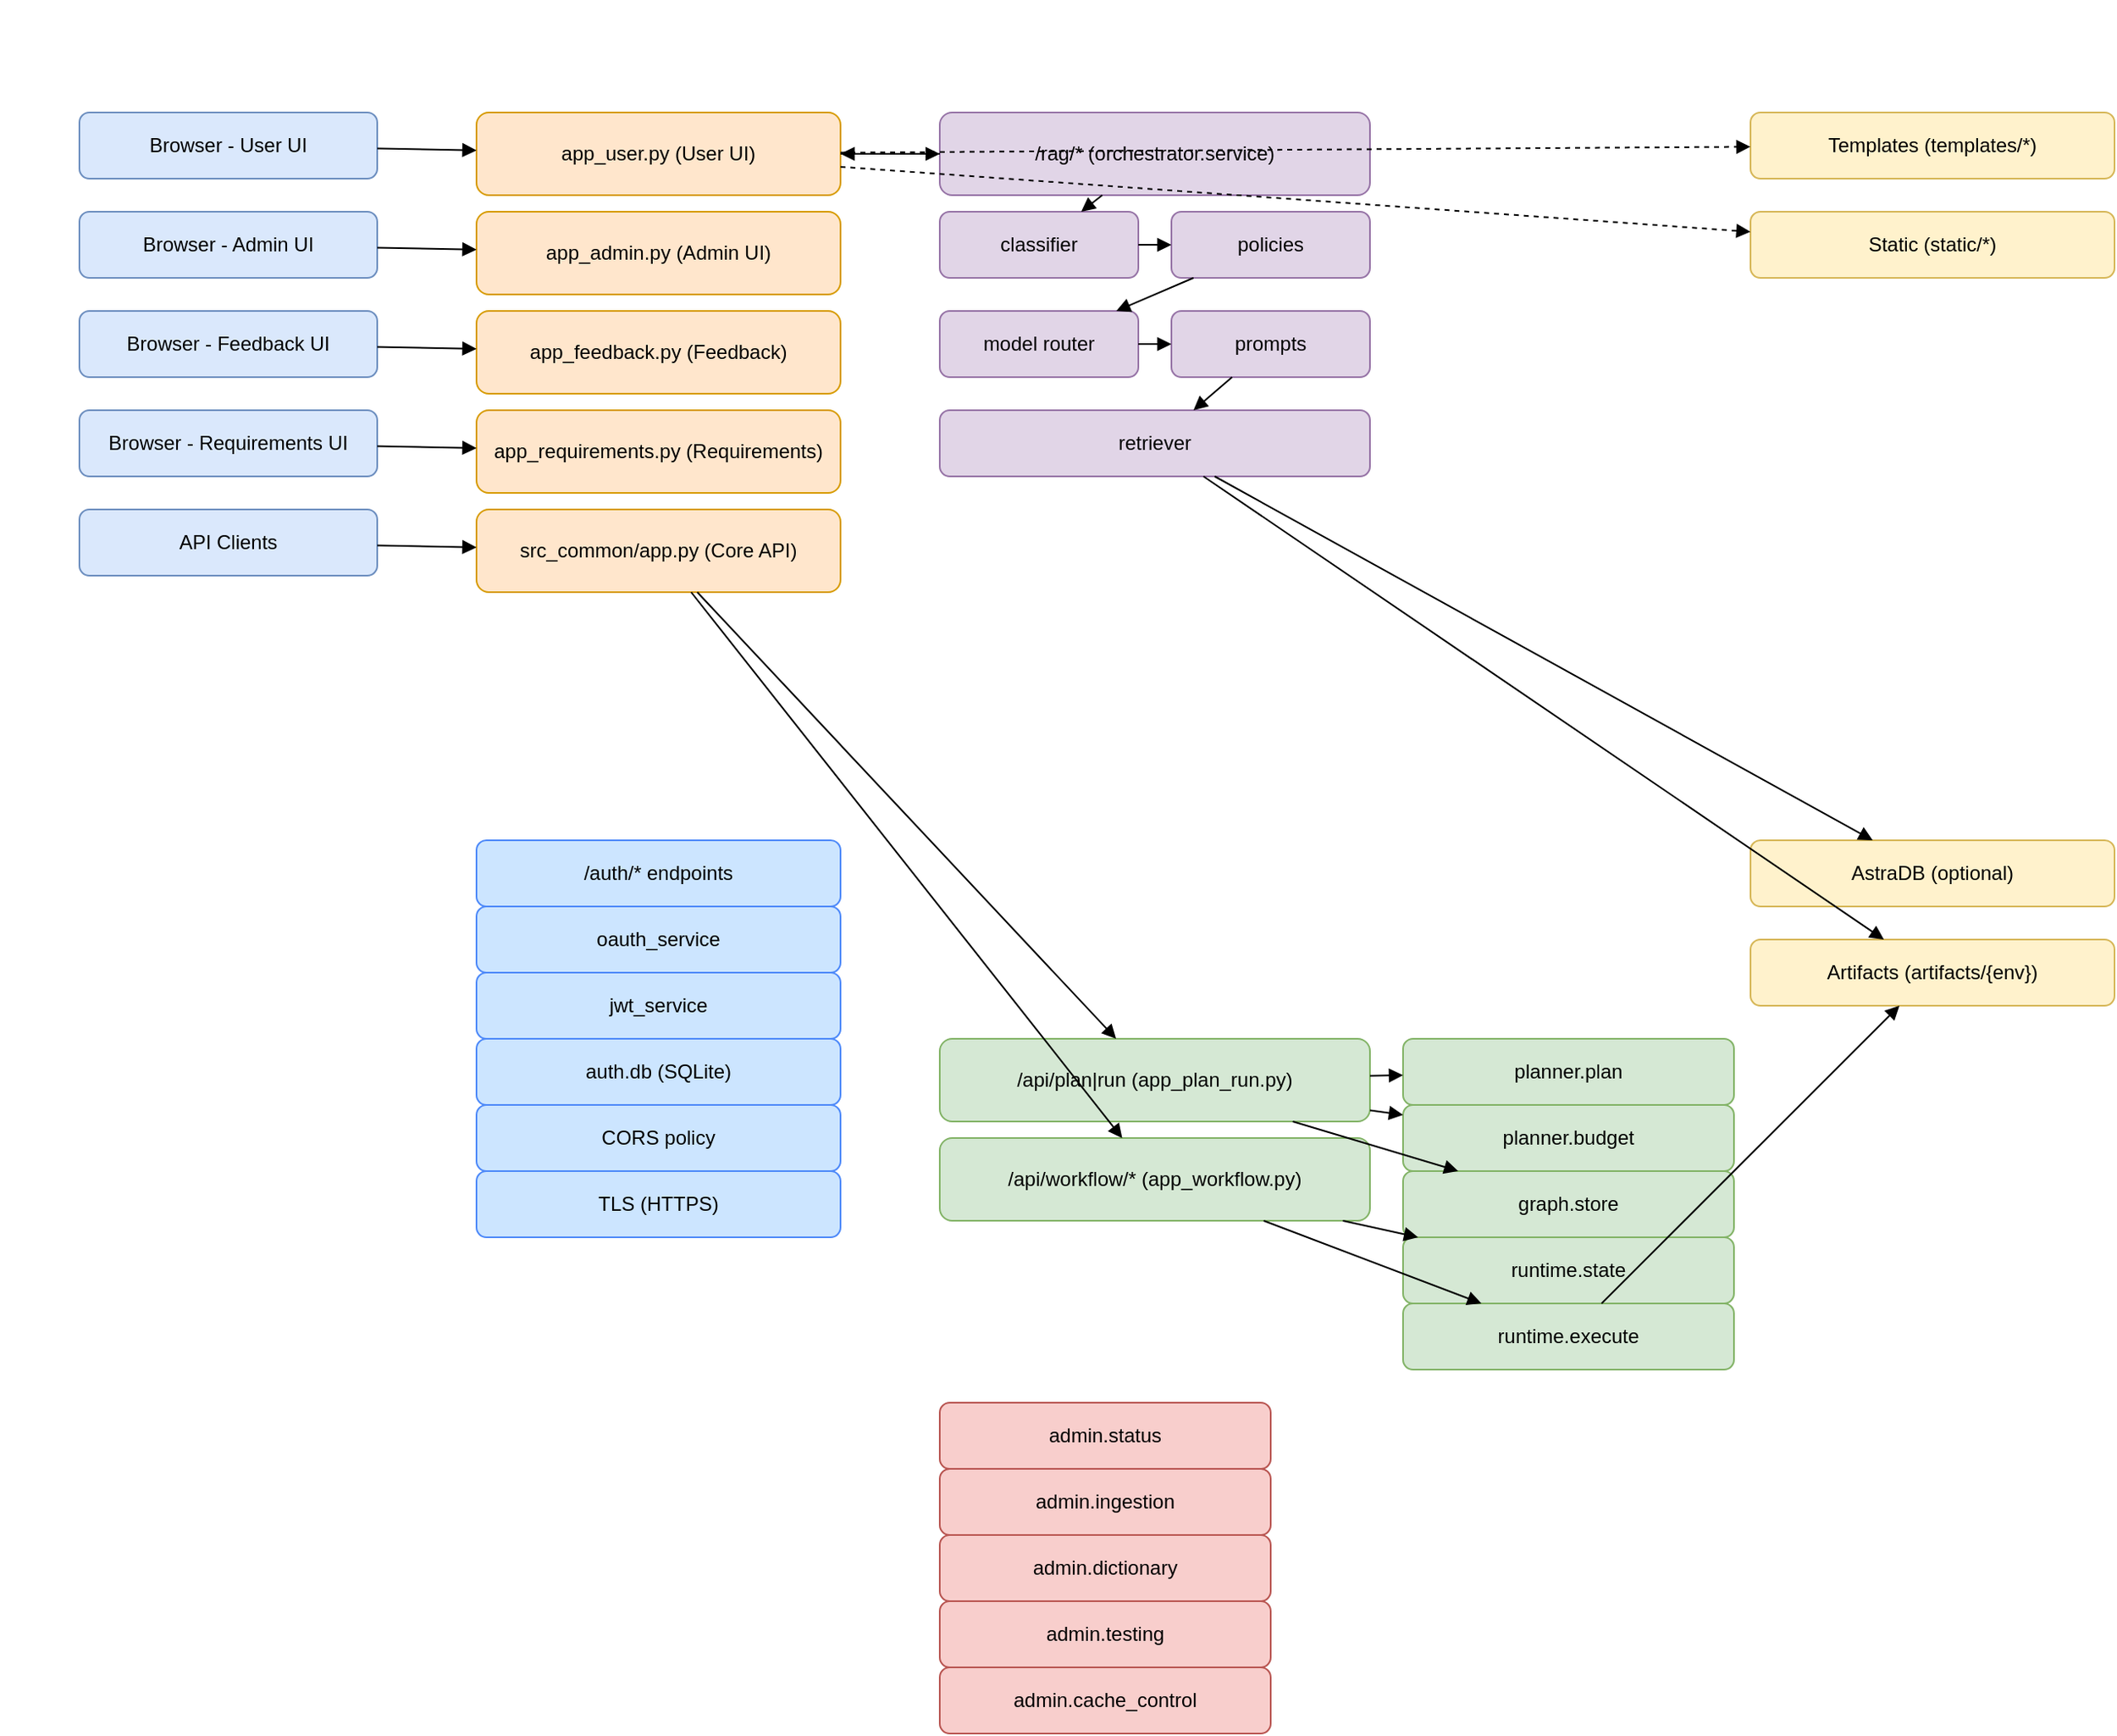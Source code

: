 <mxfile version="22.0.3">
  <diagram id="flow1" name="Architecture Flow">
    <mxGraphModel dx="1600" dy="1200" grid="1" gridSize="10" guides="1" tooltips="1" connect="1" arrows="1" fold="1" page="1" pageScale="1" pageWidth="1920" pageHeight="1200" math="0" shadow="0">
      <root>
        <mxCell id="0"/>
        <mxCell id="1" parent="0"/>
        <!-- Clients -->
        <mxCell id="10" value="Browser - User UI" style="rounded=1;whiteSpace=wrap;html=1;fillColor=#dae8fc;strokeColor=#6c8ebf" vertex="1" parent="1">
          <mxGeometry x="40" y="60" width="180" height="40" as="geometry"/>
        </mxCell>
        <mxCell id="11" value="Browser - Admin UI" style="rounded=1;whiteSpace=wrap;html=1;fillColor=#dae8fc;strokeColor=#6c8ebf" vertex="1" parent="1">
          <mxGeometry x="40" y="120" width="180" height="40" as="geometry"/>
        </mxCell>
        <mxCell id="12" value="Browser - Feedback UI" style="rounded=1;whiteSpace=wrap;html=1;fillColor=#dae8fc;strokeColor=#6c8ebf" vertex="1" parent="1">
          <mxGeometry x="40" y="180" width="180" height="40" as="geometry"/>
        </mxCell>
        <mxCell id="13" value="Browser - Requirements UI" style="rounded=1;whiteSpace=wrap;html=1;fillColor=#dae8fc;strokeColor=#6c8ebf" vertex="1" parent="1">
          <mxGeometry x="40" y="240" width="180" height="40" as="geometry"/>
        </mxCell>
        <mxCell id="14" value="API Clients" style="rounded=1;whiteSpace=wrap;html=1;fillColor=#dae8fc;strokeColor=#6c8ebf" vertex="1" parent="1">
          <mxGeometry x="40" y="300" width="180" height="40" as="geometry"/>
        </mxCell>

        <!-- Applications -->
        <mxCell id="20" value="app_user.py (User UI)" style="rounded=1;whiteSpace=wrap;html=1;fillColor=#ffe6cc;strokeColor=#d79b00" vertex="1" parent="1">
          <mxGeometry x="280" y="60" width="220" height="50" as="geometry"/>
        </mxCell>
        <mxCell id="21" value="app_admin.py (Admin UI)" style="rounded=1;whiteSpace=wrap;html=1;fillColor=#ffe6cc;strokeColor=#d79b00" vertex="1" parent="1">
          <mxGeometry x="280" y="120" width="220" height="50" as="geometry"/>
        </mxCell>
        <mxCell id="22" value="app_feedback.py (Feedback)" style="rounded=1;whiteSpace=wrap;html=1;fillColor=#ffe6cc;strokeColor=#d79b00" vertex="1" parent="1">
          <mxGeometry x="280" y="180" width="220" height="50" as="geometry"/>
        </mxCell>
        <mxCell id="23" value="app_requirements.py (Requirements)" style="rounded=1;whiteSpace=wrap;html=1;fillColor=#ffe6cc;strokeColor=#d79b00" vertex="1" parent="1">
          <mxGeometry x="280" y="240" width="220" height="50" as="geometry"/>
        </mxCell>
        <mxCell id="24" value="src_common/app.py (Core API)" style="rounded=1;whiteSpace=wrap;html=1;fillColor=#ffe6cc;strokeColor=#d79b00" vertex="1" parent="1">
          <mxGeometry x="280" y="300" width="220" height="50" as="geometry"/>
        </mxCell>

        <!-- Core RAG Services -->
        <mxCell id="30" value="/rag/* (orchestrator.service)" style="rounded=1;whiteSpace=wrap;html=1;fillColor=#e1d5e7;strokeColor=#9673a6" vertex="1" parent="1">
          <mxGeometry x="560" y="60" width="260" height="50" as="geometry"/>
        </mxCell>
        <mxCell id="31" value="classifier" style="rounded=1;whiteSpace=wrap;html=1;fillColor=#e1d5e7;strokeColor=#9673a6" vertex="1" parent="1">
          <mxGeometry x="560" y="120" width="120" height="40" as="geometry"/>
        </mxCell>
        <mxCell id="32" value="policies" style="rounded=1;whiteSpace=wrap;html=1;fillColor=#e1d5e7;strokeColor=#9673a6" vertex="1" parent="1">
          <mxGeometry x="700" y="120" width="120" height="40" as="geometry"/>
        </mxCell>
        <mxCell id="33" value="model router" style="rounded=1;whiteSpace=wrap;html=1;fillColor=#e1d5e7;strokeColor=#9673a6" vertex="1" parent="1">
          <mxGeometry x="560" y="180" width="120" height="40" as="geometry"/>
        </mxCell>
        <mxCell id="34" value="prompts" style="rounded=1;whiteSpace=wrap;html=1;fillColor=#e1d5e7;strokeColor=#9673a6" vertex="1" parent="1">
          <mxGeometry x="700" y="180" width="120" height="40" as="geometry"/>
        </mxCell>
        <mxCell id="35" value="retriever" style="rounded=1;whiteSpace=wrap;html=1;fillColor=#e1d5e7;strokeColor=#9673a6" vertex="1" parent="1">
          <mxGeometry x="560" y="240" width="260" height="40" as="geometry"/>
        </mxCell>

        <!-- Plan/Workflow Routers -->
        <mxCell id="40" value="/api/plan|run (app_plan_run.py)" style="rounded=1;whiteSpace=wrap;html=1;fillColor=#d5e8d4;strokeColor=#82b366" vertex="1" parent="1">
          <mxGeometry x="560" y="620" width="260" height="50" as="geometry"/>
        </mxCell>
        <mxCell id="41" value="/api/workflow/* (app_workflow.py)" style="rounded=1;whiteSpace=wrap;html=1;fillColor=#d5e8d4;strokeColor=#82b366" vertex="1" parent="1">
          <mxGeometry x="560" y="680" width="260" height="50" as="geometry"/>
        </mxCell>
        <mxCell id="42" value="planner.plan" style="rounded=1;whiteSpace=wrap;html=1;fillColor=#d5e8d4;strokeColor=#82b366" vertex="1" parent="1">
          <mxGeometry x="840" y="620" width="200" height="40" as="geometry"/>
        </mxCell>
        <mxCell id="43" value="planner.budget" style="rounded=1;whiteSpace=wrap;html=1;fillColor=#d5e8d4;strokeColor=#82b366" vertex="1" parent="1">
          <mxGeometry x="840" y="660" width="200" height="40" as="geometry"/>
        </mxCell>
        <mxCell id="44" value="graph.store" style="rounded=1;whiteSpace=wrap;html=1;fillColor=#d5e8d4;strokeColor=#82b366" vertex="1" parent="1">
          <mxGeometry x="840" y="700" width="200" height="40" as="geometry"/>
        </mxCell>
        <mxCell id="45" value="runtime.state" style="rounded=1;whiteSpace=wrap;html=1;fillColor=#d5e8d4;strokeColor=#82b366" vertex="1" parent="1">
          <mxGeometry x="840" y="740" width="200" height="40" as="geometry"/>
        </mxCell>
        <mxCell id="46" value="runtime.execute" style="rounded=1;whiteSpace=wrap;html=1;fillColor=#d5e8d4;strokeColor=#82b366" vertex="1" parent="1">
          <mxGeometry x="840" y="780" width="200" height="40" as="geometry"/>
        </mxCell>

        <!-- Admin Services -->
        <mxCell id="50" value="admin.status" style="rounded=1;whiteSpace=wrap;html=1;fillColor=#f8cecc;strokeColor=#b85450" vertex="1" parent="1">
          <mxGeometry x="560" y="840" width="200" height="40" as="geometry"/>
        </mxCell>
        <mxCell id="51" value="admin.ingestion" style="rounded=1;whiteSpace=wrap;html=1;fillColor=#f8cecc;strokeColor=#b85450" vertex="1" parent="1">
          <mxGeometry x="560" y="880" width="200" height="40" as="geometry"/>
        </mxCell>
        <mxCell id="52" value="admin.dictionary" style="rounded=1;whiteSpace=wrap;html=1;fillColor=#f8cecc;strokeColor=#b85450" vertex="1" parent="1">
          <mxGeometry x="560" y="920" width="200" height="40" as="geometry"/>
        </mxCell>
        <mxCell id="53" value="admin.testing" style="rounded=1;whiteSpace=wrap;html=1;fillColor=#f8cecc;strokeColor=#b85450" vertex="1" parent="1">
          <mxGeometry x="560" y="960" width="200" height="40" as="geometry"/>
        </mxCell>
        <mxCell id="54" value="admin.cache_control" style="rounded=1;whiteSpace=wrap;html=1;fillColor=#f8cecc;strokeColor=#b85450" vertex="1" parent="1">
          <mxGeometry x="560" y="1000" width="200" height="40" as="geometry"/>
        </mxCell>

        <!-- Auth & Security -->
        <mxCell id="60" value="/auth/* endpoints" style="rounded=1;whiteSpace=wrap;html=1;fillColor=#cce5ff;strokeColor=#4d89f9" vertex="1" parent="1">
          <mxGeometry x="280" y="500" width="220" height="40" as="geometry"/>
        </mxCell>
        <mxCell id="61" value="oauth_service" style="rounded=1;whiteSpace=wrap;html=1;fillColor=#cce5ff;strokeColor=#4d89f9" vertex="1" parent="1">
          <mxGeometry x="280" y="540" width="220" height="40" as="geometry"/>
        </mxCell>
        <mxCell id="62" value="jwt_service" style="rounded=1;whiteSpace=wrap;html=1;fillColor=#cce5ff;strokeColor=#4d89f9" vertex="1" parent="1">
          <mxGeometry x="280" y="580" width="220" height="40" as="geometry"/>
        </mxCell>
        <mxCell id="63" value="auth.db (SQLite)" style="rounded=1;whiteSpace=wrap;html=1;fillColor=#cce5ff;strokeColor=#4d89f9" vertex="1" parent="1">
          <mxGeometry x="280" y="620" width="220" height="40" as="geometry"/>
        </mxCell>
        <mxCell id="64" value="CORS policy" style="rounded=1;whiteSpace=wrap;html=1;fillColor=#cce5ff;strokeColor=#4d89f9" vertex="1" parent="1">
          <mxGeometry x="280" y="660" width="220" height="40" as="geometry"/>
        </mxCell>
        <mxCell id="65" value="TLS (HTTPS)" style="rounded=1;whiteSpace=wrap;html=1;fillColor=#cce5ff;strokeColor=#4d89f9" vertex="1" parent="1">
          <mxGeometry x="280" y="700" width="220" height="40" as="geometry"/>
        </mxCell>

        <!-- Data & External -->
        <mxCell id="70" value="Templates (templates/*)" style="rounded=1;whiteSpace=wrap;html=1;fillColor=#fff2cc;strokeColor=#d6b656" vertex="1" parent="1">
          <mxGeometry x="1050" y="60" width="220" height="40" as="geometry"/>
        </mxCell>
        <mxCell id="71" value="Static (static/*)" style="rounded=1;whiteSpace=wrap;html=1;fillColor=#fff2cc;strokeColor=#d6b656" vertex="1" parent="1">
          <mxGeometry x="1050" y="120" width="220" height="40" as="geometry"/>
        </mxCell>
        <mxCell id="72" value="AstraDB (optional)" style="rounded=1;whiteSpace=wrap;html=1;fillColor=#fff2cc;strokeColor=#d6b656" vertex="1" parent="1">
          <mxGeometry x="1050" y="500" width="220" height="40" as="geometry"/>
        </mxCell>
        <mxCell id="73" value="Artifacts (artifacts/{env})" style="rounded=1;whiteSpace=wrap;html=1;fillColor=#fff2cc;strokeColor=#d6b656" vertex="1" parent="1">
          <mxGeometry x="1050" y="560" width="220" height="40" as="geometry"/>
        </mxCell>

        <!-- Edges: Clients -> Apps -->
        <mxCell id="200" edge="1" parent="1" source="10" target="20" style="endArrow=block;html=1;">
          <mxGeometry relative="1" as="geometry"/>
        </mxCell>
        <mxCell id="201" edge="1" parent="1" source="11" target="21" style="endArrow=block;html=1;">
          <mxGeometry relative="1" as="geometry"/>
        </mxCell>
        <mxCell id="202" edge="1" parent="1" source="12" target="22" style="endArrow=block;html=1;">
          <mxGeometry relative="1" as="geometry"/>
        </mxCell>
        <mxCell id="203" edge="1" parent="1" source="13" target="23" style="endArrow=block;html=1;">
          <mxGeometry relative="1" as="geometry"/>
        </mxCell>
        <mxCell id="204" edge="1" parent="1" source="14" target="24" style="endArrow=block;html=1;">
          <mxGeometry relative="1" as="geometry"/>
        </mxCell>

        <!-- App -> RAG and assets -->
        <mxCell id="210" edge="1" parent="1" source="20" target="30" style="endArrow=block;html=1;">
          <mxGeometry relative="1" as="geometry"/>
        </mxCell>
        <mxCell id="211" edge="1" parent="1" source="20" target="70" style="endArrow=block;dashed=1;html=1;">
          <mxGeometry relative="1" as="geometry"/>
        </mxCell>
        <mxCell id="212" edge="1" parent="1" source="20" target="71" style="endArrow=block;dashed=1;html=1;">
          <mxGeometry relative="1" as="geometry"/>
        </mxCell>

        <!-- RAG pipeline edges -->
        <mxCell id="220" edge="1" parent="1" source="30" target="31" style="endArrow=block;html=1;">
          <mxGeometry relative="1" as="geometry"/>
        </mxCell>
        <mxCell id="221" edge="1" parent="1" source="31" target="32" style="endArrow=block;html=1;">
          <mxGeometry relative="1" as="geometry"/>
        </mxCell>
        <mxCell id="222" edge="1" parent="1" source="32" target="33" style="endArrow=block;html=1;">
          <mxGeometry relative="1" as="geometry"/>
        </mxCell>
        <mxCell id="223" edge="1" parent="1" source="33" target="34" style="endArrow=block;html=1;">
          <mxGeometry relative="1" as="geometry"/>
        </mxCell>
        <mxCell id="224" edge="1" parent="1" source="34" target="35" style="endArrow=block;html=1;">
          <mxGeometry relative="1" as="geometry"/>
        </mxCell>

        <!-- Retriever -> Data -->
        <mxCell id="230" edge="1" parent="1" source="35" target="72" style="endArrow=block;html=1;">
          <mxGeometry relative="1" as="geometry"/>
        </mxCell>
        <mxCell id="231" edge="1" parent="1" source="35" target="73" style="endArrow=block;html=1;">
          <mxGeometry relative="1" as="geometry"/>
        </mxCell>

        <!-- RAG -> App return path -->
        <mxCell id="232" edge="1" parent="1" source="30" target="20" style="endArrow=block;dashed=1;html=1;">
          <mxGeometry relative="1" as="geometry"/>
        </mxCell>

        <!-- Core app -> Plan/Workflow routers -->
        <mxCell id="240" edge="1" parent="1" source="24" target="40" style="endArrow=block;html=1;">
          <mxGeometry relative="1" as="geometry"/>
        </mxCell>
        <mxCell id="241" edge="1" parent="1" source="24" target="41" style="endArrow=block;html=1;">
          <mxGeometry relative="1" as="geometry"/>
        </mxCell>

        <!-- Plan router -> planner/budget/store -->
        <mxCell id="242" edge="1" parent="1" source="40" target="42" style="endArrow=block;html=1;">
          <mxGeometry relative="1" as="geometry"/>
        </mxCell>
        <mxCell id="243" edge="1" parent="1" source="40" target="43" style="endArrow=block;html=1;">
          <mxGeometry relative="1" as="geometry"/>
        </mxCell>
        <mxCell id="244" edge="1" parent="1" source="40" target="44" style="endArrow=block;html=1;">
          <mxGeometry relative="1" as="geometry"/>
        </mxCell>

        <!-- Workflow router -> state/executor -->
        <mxCell id="245" edge="1" parent="1" source="41" target="45" style="endArrow=block;html=1;">
          <mxGeometry relative="1" as="geometry"/>
        </mxCell>
        <mxCell id="246" edge="1" parent="1" source="41" target="46" style="endArrow=block;html=1;">
          <mxGeometry relative="1" as="geometry"/>
        </mxCell>
        <mxCell id="247" edge="1" parent="1" source="46" target="45" style="endArrow=block;dashed=1;html=1;">
          <mxGeometry relative="1" as="geometry"/>
        </mxCell>
        <mxCell id="248" edge="1" parent="1" source="46" target="73" style="endArrow=block;html=1;">
          <mxGeometry relative="1" as="geometry"/>
        </mxCell>

        <!-- Admin app -> admin services -->
        <mxCell id="250" edge="1" parent="1" source="21" target="50" style="endArrow=block;html=1;"/>
        <mxCell id="251" edge="1" parent="1" source="21" target="51" style="endArrow=block;html=1;"/>
        <mxCell id="252" edge="1" parent="1" source="21" target="52" style="endArrow=block;html=1;"/>
        <mxCell id="253" edge="1" parent="1" source="21" target="53" style="endArrow=block;html=1;"/>
        <mxCell id="254" edge="1" parent="1" source="21" target="54" style="endArrow=block;html=1;"/>
        <mxCell id="255" edge="1" parent="1" source="51" target="73" style="endArrow=block;html=1;"/>

        <!-- Requirements app -->
        <mxCell id="260" edge="1" parent="1" source="23" target="70" style="endArrow=block;dashed=1;html=1;"/>
        <mxCell id="261" edge="1" parent="1" source="23" target="71" style="endArrow=block;dashed=1;html=1;"/>

        <!-- Feedback app -->
        <mxCell id="262" edge="1" parent="1" source="22" target="70" style="endArrow=block;dashed=1;html=1;"/>
        <mxCell id="263" edge="1" parent="1" source="22" target="71" style="endArrow=block;dashed=1;html=1;"/>
        <mxCell id="264" edge="1" parent="1" source="22" target="73" style="endArrow=block;html=1;"/>

        <!-- OAuth/Auth flows -->
        <mxCell id="270" edge="1" parent="1" source="20" target="60" style="endArrow=block;html=1;"/>
        <mxCell id="271" edge="1" parent="1" source="21" target="60" style="endArrow=block;html=1;"/>
        <mxCell id="272" edge="1" parent="1" source="23" target="60" style="endArrow=block;html=1;"/>
        <mxCell id="273" edge="1" parent="1" source="60" target="61" style="endArrow=block;html=1;"/>
        <mxCell id="274" edge="1" parent="1" source="60" target="62" style="endArrow=block;html=1;"/>
        <mxCell id="275" edge="1" parent="1" source="62" target="63" style="endArrow=block;html=1;"/>
        <mxCell id="276" edge="1" parent="1" source="61" target="63" style="endArrow=block;html=1;"/>

        <!-- Security usage (subset to avoid clutter) -->
        <mxCell id="280" edge="1" parent="1" source="20" target="64" style="endArrow=block;dashed=1;html=1;"/>
        <mxCell id="281" edge="1" parent="1" source="21" target="64" style="endArrow=block;dashed=1;html=1;"/>
        <mxCell id="282" edge="1" parent="1" source="23" target="64" style="endArrow=block;dashed=1;html=1;"/>
        <mxCell id="283" edge="1" parent="1" source="22" target="64" style="endArrow=block;dashed=1;html=1;"/>
        <mxCell id="284" edge="1" parent="1" source="20" target="65" style="endArrow=block;dashed=1;html=1;"/>
        <mxCell id="285" edge="1" parent="1" source="21" target="65" style="endArrow=block;dashed=1;html=1;"/>
        <mxCell id="286" edge="1" parent="1" source="23" target="65" style="endArrow=block;dashed=1;html=1;"/>
        <mxCell id="287" edge="1" parent="1" source="22" target="65" style="endArrow=block;dashed=1;html=1;"/>
      </root>
    </mxGraphModel>
  </diagram>
  <diagram id="arch2" name="System Architecture">
    <mxGraphModel dx="1600" dy="1200" grid="1" gridSize="10" guides="1" tooltips="1" connect="1" arrows="1" fold="1" page="1" pageScale="1" pageWidth="1920" pageHeight="1200" math="0" shadow="0">
      <root>
        <mxCell id="0"/>
        <mxCell id="1" parent="0"/>
        <mxCell id="100" value="Presentation Layer&#10;(User UI, Admin UI, Feedback, Requirements)" style="rounded=1;whiteSpace=wrap;html=1;fillColor=#dae8fc;strokeColor=#6c8ebf;fontStyle=1" vertex="1" parent="1">
          <mxGeometry x="60" y="60" width="360" height="110" as="geometry"/>
        </mxCell>
        <mxCell id="101" value="APIs / Core&#10;(Core API, /rag, /api/plan|run, /api/workflow)" style="rounded=1;whiteSpace=wrap;html=1;fillColor=#ffe6cc;strokeColor=#d79b00;fontStyle=1" vertex="1" parent="1">
          <mxGeometry x="460" y="60" width="360" height="110" as="geometry"/>
        </mxCell>
        <mxCell id="102" value="Orchestrator&#10;(classifier, policies, router, prompts, retriever)" style="rounded=1;whiteSpace=wrap;html=1;fillColor=#e1d5e7;strokeColor=#9673a6" vertex="1" parent="1">
          <mxGeometry x="460" y="200" width="360" height="100" as="geometry"/>
        </mxCell>
        <mxCell id="103" value="Workflow Engine&#10;(planner, budget, executor, state, graph store)" style="rounded=1;whiteSpace=wrap;html=1;fillColor=#d5e8d4;strokeColor=#82b366" vertex="1" parent="1">
          <mxGeometry x="460" y="340" width="360" height="120" as="geometry"/>
        </mxCell>
        <mxCell id="104" value="Security&#10;(OAuth endpoints/service, JWT, CORS, TLS)" style="rounded=1;whiteSpace=wrap;html=1;fillColor=#cce5ff;strokeColor=#4d89f9" vertex="1" parent="1">
          <mxGeometry x="60" y="200" width="360" height="150" as="geometry"/>
        </mxCell>
        <mxCell id="105" value="Data Stores&#10;(AstraDB, artifacts/{env}, auth.db)" style="rounded=1;whiteSpace=wrap;html=1;fillColor=#fff2cc;strokeColor=#d6b656" vertex="1" parent="1">
          <mxGeometry x="860" y="220" width="320" height="120" as="geometry"/>
        </mxCell>

        <!-- Edges -->
        <mxCell id="300" edge="1" parent="1" source="100" target="101" style="endArrow=block;html=1;"/>
        <mxCell id="301" edge="1" parent="1" source="101" target="102" style="endArrow=block;html=1;"/>
        <mxCell id="302" edge="1" parent="1" source="101" target="103" style="endArrow=block;html=1;"/>
        <mxCell id="303" edge="1" parent="1" source="102" target="105" style="endArrow=block;html=1;"/>
        <mxCell id="304" edge="1" parent="1" source="103" target="105" style="endArrow=block;html=1;"/>
        <mxCell id="305" edge="1" parent="1" source="100" target="104" style="endArrow=block;dashed=1;html=1;"/>
        <mxCell id="306" edge="1" parent="1" source="101" target="104" style="endArrow=block;dashed=1;html=1;"/>
      </root>
    </mxGraphModel>
  </diagram>
</mxfile>

